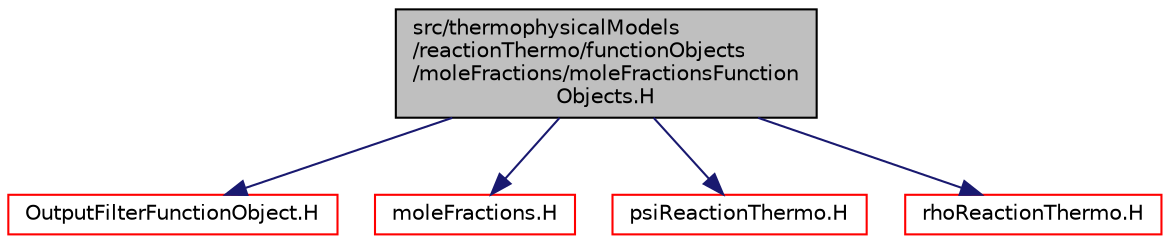 digraph "src/thermophysicalModels/reactionThermo/functionObjects/moleFractions/moleFractionsFunctionObjects.H"
{
  bgcolor="transparent";
  edge [fontname="Helvetica",fontsize="10",labelfontname="Helvetica",labelfontsize="10"];
  node [fontname="Helvetica",fontsize="10",shape=record];
  Node1 [label="src/thermophysicalModels\l/reactionThermo/functionObjects\l/moleFractions/moleFractionsFunction\lObjects.H",height=0.2,width=0.4,color="black", fillcolor="grey75", style="filled", fontcolor="black"];
  Node1 -> Node2 [color="midnightblue",fontsize="10",style="solid",fontname="Helvetica"];
  Node2 [label="OutputFilterFunctionObject.H",height=0.2,width=0.4,color="red",URL="$a07905.html"];
  Node1 -> Node3 [color="midnightblue",fontsize="10",style="solid",fontname="Helvetica"];
  Node3 [label="moleFractions.H",height=0.2,width=0.4,color="red",URL="$a10422.html"];
  Node1 -> Node4 [color="midnightblue",fontsize="10",style="solid",fontname="Helvetica"];
  Node4 [label="psiReactionThermo.H",height=0.2,width=0.4,color="red",URL="$a10452.html"];
  Node1 -> Node5 [color="midnightblue",fontsize="10",style="solid",fontname="Helvetica"];
  Node5 [label="rhoReactionThermo.H",height=0.2,width=0.4,color="red",URL="$a10460.html"];
}
